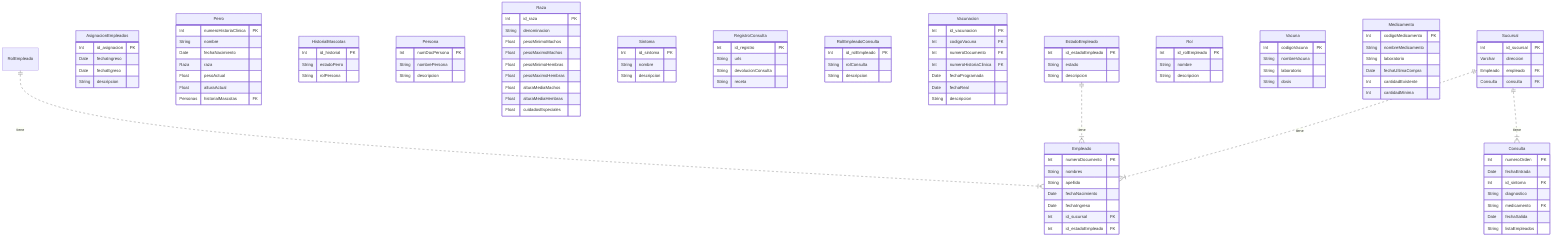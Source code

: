 erDiagram
    Sucursal {
        Int id_sucursal PK
        Varchar direccion
        Empleado empleado FK
        Consulta consulta FK
    }

    Empleado {
        Int numeroDocumento PK
        String nombres
        String apellido
        Date fechaNacimiento
        Date fechaIngreso
        Int id_sucursal FK
        Int id_estadoEmpleado FK
    }

    AsignacionEmpleados {
        Int id_asignacion PK
        Date fechaIngreso
        Date fechaEgreso
        String descripcion
    }

    Perro {
        Int numeroHistoriaClinica PK
        String nombre
        Date fechaNacimiento
        Raza raza
        Float pesoActual
        Float alturaActual
        Personas historialMascotas FK
    }

    HistorialMascotas {
        Int id_historial PK
        String estadoPerro
        String rolPersona
    }

    Persona {
        Int numDocPersona PK
        String nombrePersona
        String descripcion
    }
    
    Raza {
        Int id_raza PK
        String denominacion
        Float pesoMinimoMachos
        Float pesoMaximoMachos
        Float pesoMinimoHembras
        Float pesoMaximoHembras
        Float alturaMediaMachos
        Float alturaMediaHembras
        Float cuidadosEspeciales
    }
    Sintoma {
        Int id_sintoma PK
        String nombre
        String descripcion
    }

    Consulta {
        Int numeroOrden PK
        Date fechaEntrada
        Int id_sintoma FK
        String diagnostico
        String medicamento FK
        Date fechaSalida
        String listaEmpleados
    }

    RegistroConsulta {
        Int id_registro PK
        String urls
        String devolucionConsulta
        String receta
    }
    RolEmpleadoConsulta {
        Int id_rolEmpleado PK
        String rolConsulta
        String descripcion
    }
    Vacunacion {
        Int id_vacunacion PK
        Int codigoVacuna FK
        Int numeroDocumento FK
        Int numeroHistoriaClinica FK
        Date fechaProgramada
        Date fechaReal
        String descripcion
    }
    EstadoEmpleado {
        Int id_estadoEmpleado PK
        String estado
        String descripcion
    }
    Rol {
        Int id_rolEmpleado PK
        String nombre
        String descripcion
    }
    Vacuna {
        Int codigoVacuna PK
        String nombreVacuna
        String laboratorio
        String dosis
    }
    Medicamento {
        Int codigoMedicamento PK
        String nombreMedicamento
        String laboratorio
        Date fechaUltimaCompra
        Int cantidadExistente
        Int cantidadMinima
    }

    Sucursal ||..|{ Empleado : tiene
    Sucursal ||..|{ Consulta : tiene
    EstadoEmpleado ||..|{ Empleado : tiene
    RolEmpleado ||..|{ Empleado : tiene
